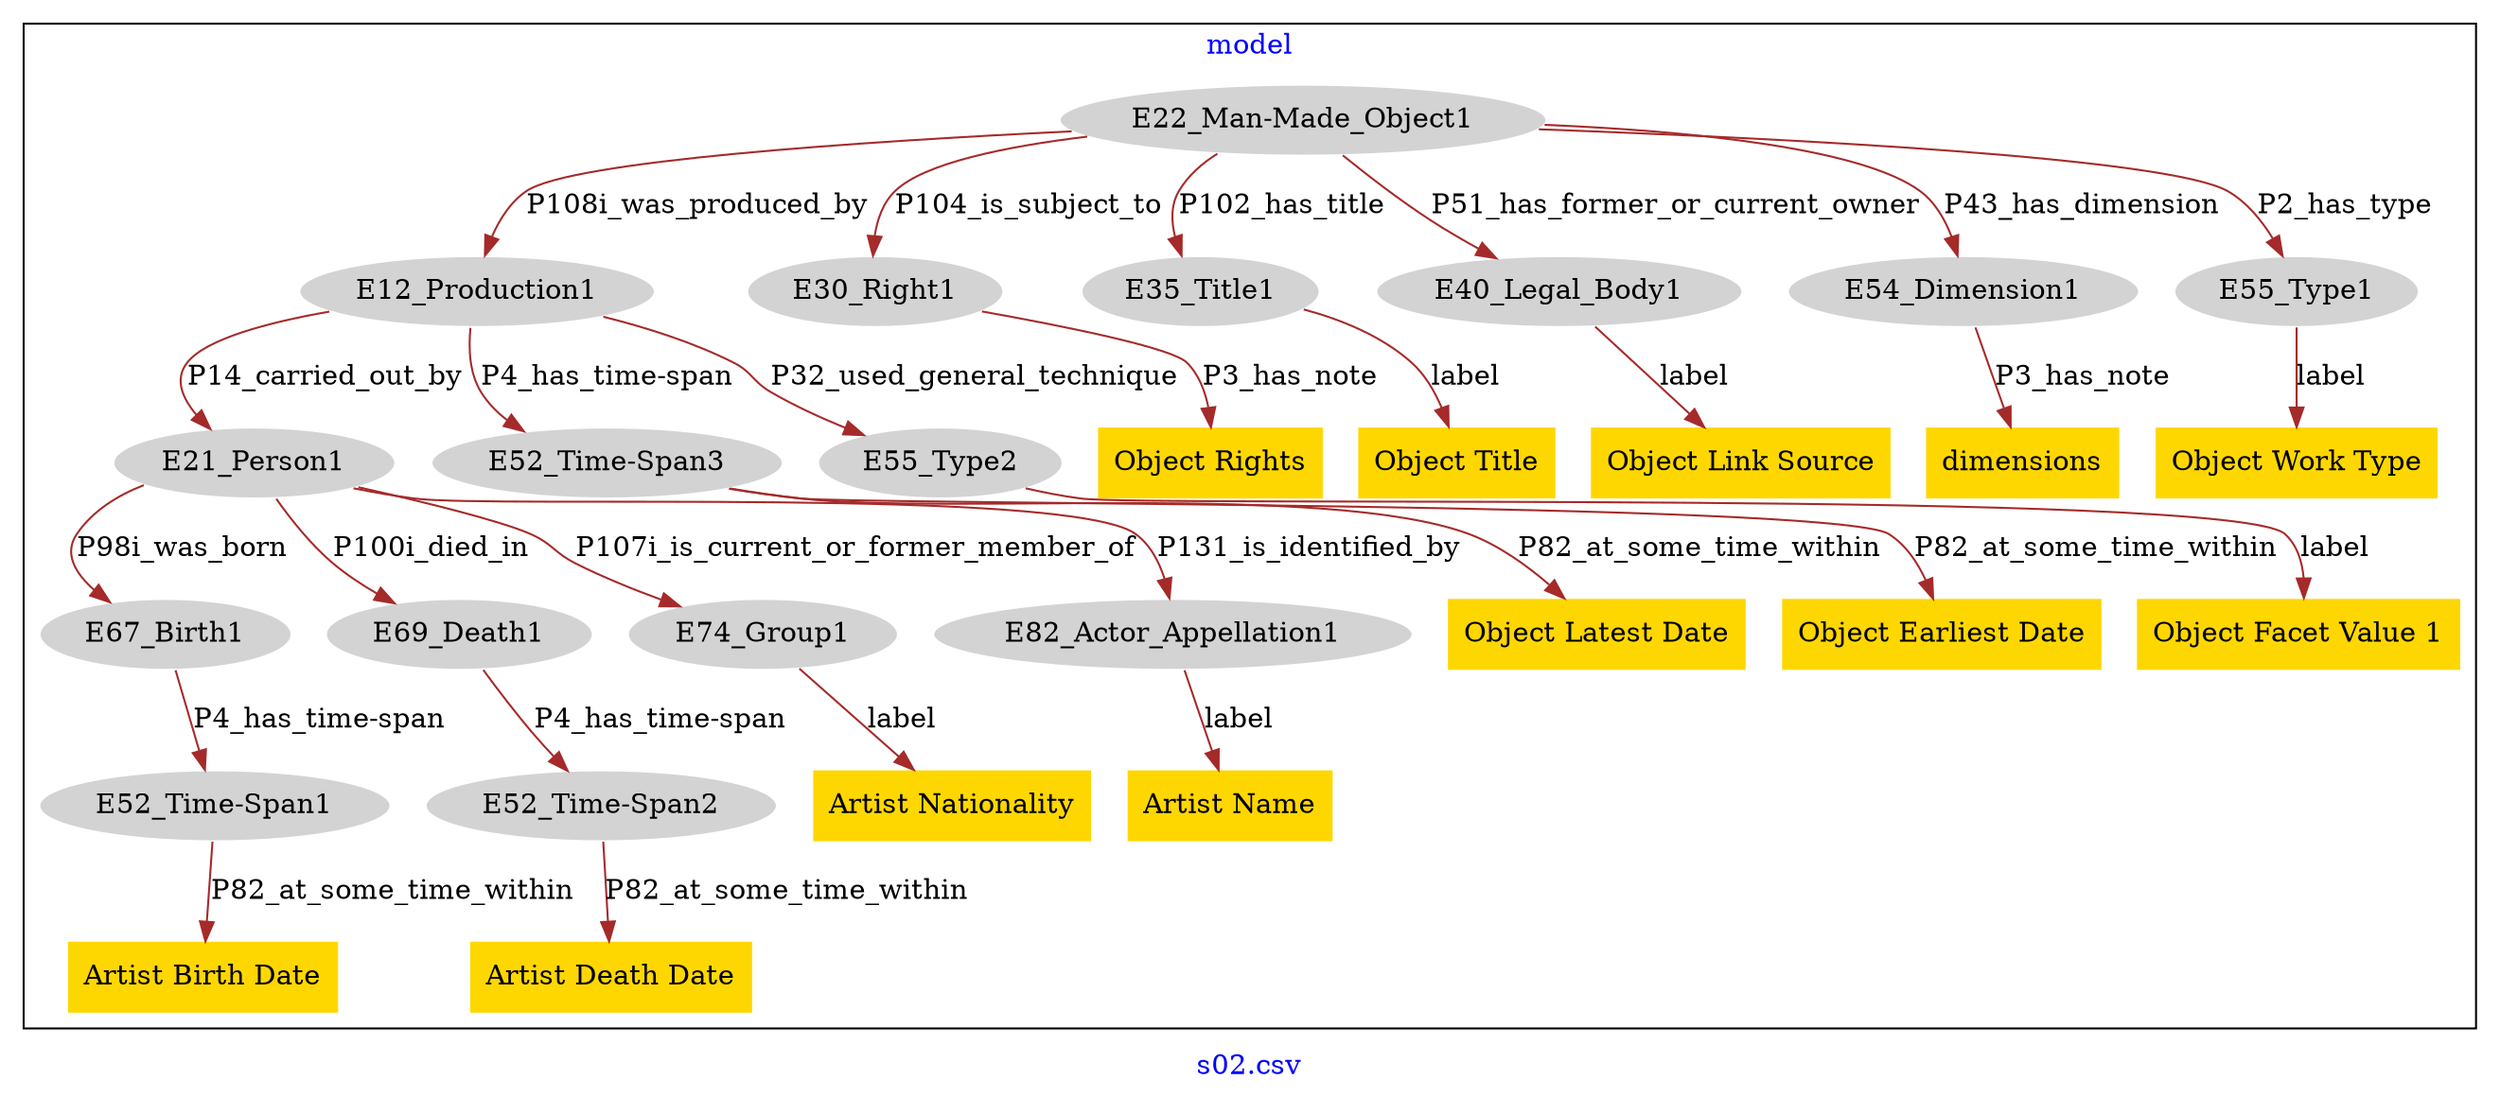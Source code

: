 digraph n0 {
fontcolor="blue"
remincross="true"
label="s02.csv"
subgraph cluster {
label="model"
n2[style="filled",color="white",fillcolor="lightgray",label="E12_Production1"];
n3[style="filled",color="white",fillcolor="lightgray",label="E21_Person1"];
n4[style="filled",color="white",fillcolor="lightgray",label="E52_Time-Span3"];
n5[style="filled",color="white",fillcolor="lightgray",label="E55_Type2"];
n6[style="filled",color="white",fillcolor="lightgray",label="E67_Birth1"];
n7[style="filled",color="white",fillcolor="lightgray",label="E69_Death1"];
n8[style="filled",color="white",fillcolor="lightgray",label="E74_Group1"];
n9[style="filled",color="white",fillcolor="lightgray",label="E82_Actor_Appellation1"];
n10[style="filled",color="white",fillcolor="lightgray",label="E22_Man-Made_Object1"];
n11[style="filled",color="white",fillcolor="lightgray",label="E30_Right1"];
n12[style="filled",color="white",fillcolor="lightgray",label="E35_Title1"];
n13[style="filled",color="white",fillcolor="lightgray",label="E40_Legal_Body1"];
n14[style="filled",color="white",fillcolor="lightgray",label="E54_Dimension1"];
n15[style="filled",color="white",fillcolor="lightgray",label="E55_Type1"];
n16[style="filled",color="white",fillcolor="lightgray",label="E52_Time-Span1"];
n17[style="filled",color="white",fillcolor="lightgray",label="E52_Time-Span2"];
n18[shape="plaintext",style="filled",fillcolor="gold",label="Object Title"];
n19[shape="plaintext",style="filled",fillcolor="gold",label="dimensions"];
n20[shape="plaintext",style="filled",fillcolor="gold",label="Object Link Source"];
n21[shape="plaintext",style="filled",fillcolor="gold",label="Object Facet Value 1"];
n22[shape="plaintext",style="filled",fillcolor="gold",label="Object Rights"];
n23[shape="plaintext",style="filled",fillcolor="gold",label="Object Latest Date"];
n24[shape="plaintext",style="filled",fillcolor="gold",label="Object Earliest Date"];
n25[shape="plaintext",style="filled",fillcolor="gold",label="Artist Nationality"];
n26[shape="plaintext",style="filled",fillcolor="gold",label="Artist Death Date"];
n27[shape="plaintext",style="filled",fillcolor="gold",label="Artist Birth Date"];
n28[shape="plaintext",style="filled",fillcolor="gold",label="Artist Name"];
n29[shape="plaintext",style="filled",fillcolor="gold",label="Object Work Type"];
}
n2 -> n3[color="brown",fontcolor="black",label="P14_carried_out_by"]
n2 -> n4[color="brown",fontcolor="black",label="P4_has_time-span"]
n2 -> n5[color="brown",fontcolor="black",label="P32_used_general_technique"]
n3 -> n6[color="brown",fontcolor="black",label="P98i_was_born"]
n3 -> n7[color="brown",fontcolor="black",label="P100i_died_in"]
n3 -> n8[color="brown",fontcolor="black",label="P107i_is_current_or_former_member_of"]
n3 -> n9[color="brown",fontcolor="black",label="P131_is_identified_by"]
n10 -> n2[color="brown",fontcolor="black",label="P108i_was_produced_by"]
n10 -> n11[color="brown",fontcolor="black",label="P104_is_subject_to"]
n10 -> n12[color="brown",fontcolor="black",label="P102_has_title"]
n10 -> n13[color="brown",fontcolor="black",label="P51_has_former_or_current_owner"]
n10 -> n14[color="brown",fontcolor="black",label="P43_has_dimension"]
n10 -> n15[color="brown",fontcolor="black",label="P2_has_type"]
n6 -> n16[color="brown",fontcolor="black",label="P4_has_time-span"]
n7 -> n17[color="brown",fontcolor="black",label="P4_has_time-span"]
n12 -> n18[color="brown",fontcolor="black",label="label"]
n14 -> n19[color="brown",fontcolor="black",label="P3_has_note"]
n13 -> n20[color="brown",fontcolor="black",label="label"]
n5 -> n21[color="brown",fontcolor="black",label="label"]
n11 -> n22[color="brown",fontcolor="black",label="P3_has_note"]
n4 -> n23[color="brown",fontcolor="black",label="P82_at_some_time_within"]
n4 -> n24[color="brown",fontcolor="black",label="P82_at_some_time_within"]
n8 -> n25[color="brown",fontcolor="black",label="label"]
n17 -> n26[color="brown",fontcolor="black",label="P82_at_some_time_within"]
n16 -> n27[color="brown",fontcolor="black",label="P82_at_some_time_within"]
n9 -> n28[color="brown",fontcolor="black",label="label"]
n15 -> n29[color="brown",fontcolor="black",label="label"]
}
